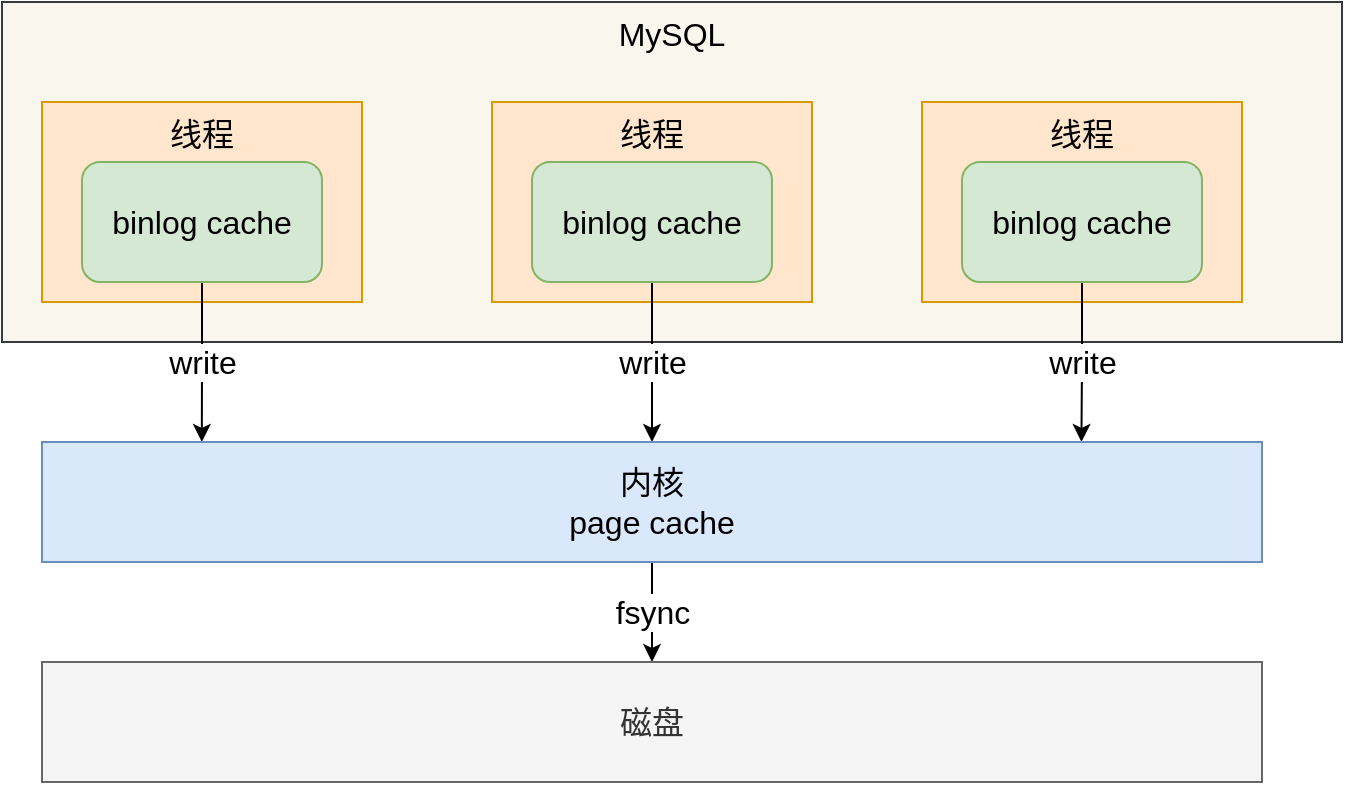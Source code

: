 <mxfile version="20.0.1" type="github">
  <diagram id="Y5NFMzPjso2iboIROrrn" name="Page-1">
    <mxGraphModel dx="916" dy="772" grid="1" gridSize="10" guides="1" tooltips="1" connect="1" arrows="1" fold="1" page="1" pageScale="1" pageWidth="827" pageHeight="1169" math="0" shadow="0">
      <root>
        <mxCell id="0" />
        <mxCell id="1" parent="0" />
        <mxCell id="0oEXbh-QknlMhhKbKPOi-15" value="MySQL" style="rounded=0;whiteSpace=wrap;html=1;fontSize=16;verticalAlign=top;fillColor=#f9f7ed;strokeColor=#36393d;" vertex="1" parent="1">
          <mxGeometry x="130" y="140" width="670" height="170" as="geometry" />
        </mxCell>
        <mxCell id="0oEXbh-QknlMhhKbKPOi-1" value="线程" style="rounded=0;whiteSpace=wrap;html=1;fontSize=16;verticalAlign=top;fillColor=#ffe6cc;strokeColor=#d79b00;" vertex="1" parent="1">
          <mxGeometry x="150" y="190" width="160" height="100" as="geometry" />
        </mxCell>
        <mxCell id="0oEXbh-QknlMhhKbKPOi-9" value="write" style="edgeStyle=orthogonalEdgeStyle;rounded=0;orthogonalLoop=1;jettySize=auto;html=1;entryX=0.131;entryY=0;entryDx=0;entryDy=0;entryPerimeter=0;fontSize=16;" edge="1" parent="1" source="0oEXbh-QknlMhhKbKPOi-2" target="0oEXbh-QknlMhhKbKPOi-7">
          <mxGeometry relative="1" as="geometry" />
        </mxCell>
        <mxCell id="0oEXbh-QknlMhhKbKPOi-2" value="binlog cache" style="rounded=1;whiteSpace=wrap;html=1;fontSize=16;fillColor=#d5e8d4;strokeColor=#82b366;" vertex="1" parent="1">
          <mxGeometry x="170" y="220" width="120" height="60" as="geometry" />
        </mxCell>
        <mxCell id="0oEXbh-QknlMhhKbKPOi-3" value="线程" style="rounded=0;whiteSpace=wrap;html=1;fontSize=16;verticalAlign=top;fillColor=#ffe6cc;strokeColor=#d79b00;" vertex="1" parent="1">
          <mxGeometry x="375" y="190" width="160" height="100" as="geometry" />
        </mxCell>
        <mxCell id="0oEXbh-QknlMhhKbKPOi-10" value="&lt;meta charset=&quot;utf-8&quot;&gt;&lt;span style=&quot;color: rgb(0, 0, 0); font-family: Helvetica; font-size: 16px; font-style: normal; font-variant-ligatures: normal; font-variant-caps: normal; font-weight: 400; letter-spacing: normal; orphans: 2; text-align: center; text-indent: 0px; text-transform: none; widows: 2; word-spacing: 0px; -webkit-text-stroke-width: 0px; background-color: rgb(255, 255, 255); text-decoration-thickness: initial; text-decoration-style: initial; text-decoration-color: initial; float: none; display: inline !important;&quot;&gt;write&lt;/span&gt;" style="edgeStyle=orthogonalEdgeStyle;rounded=0;orthogonalLoop=1;jettySize=auto;html=1;entryX=0.5;entryY=0;entryDx=0;entryDy=0;fontSize=16;" edge="1" parent="1" source="0oEXbh-QknlMhhKbKPOi-4" target="0oEXbh-QknlMhhKbKPOi-7">
          <mxGeometry relative="1" as="geometry" />
        </mxCell>
        <mxCell id="0oEXbh-QknlMhhKbKPOi-4" value="binlog cache" style="rounded=1;whiteSpace=wrap;html=1;fontSize=16;fillColor=#d5e8d4;strokeColor=#82b366;" vertex="1" parent="1">
          <mxGeometry x="395" y="220" width="120" height="60" as="geometry" />
        </mxCell>
        <mxCell id="0oEXbh-QknlMhhKbKPOi-5" value="线程" style="rounded=0;whiteSpace=wrap;html=1;fontSize=16;verticalAlign=top;fillColor=#ffe6cc;strokeColor=#d79b00;" vertex="1" parent="1">
          <mxGeometry x="590" y="190" width="160" height="100" as="geometry" />
        </mxCell>
        <mxCell id="0oEXbh-QknlMhhKbKPOi-11" value="&lt;meta charset=&quot;utf-8&quot;&gt;&lt;span style=&quot;color: rgb(0, 0, 0); font-family: Helvetica; font-size: 16px; font-style: normal; font-variant-ligatures: normal; font-variant-caps: normal; font-weight: 400; letter-spacing: normal; orphans: 2; text-align: center; text-indent: 0px; text-transform: none; widows: 2; word-spacing: 0px; -webkit-text-stroke-width: 0px; background-color: rgb(255, 255, 255); text-decoration-thickness: initial; text-decoration-style: initial; text-decoration-color: initial; float: none; display: inline !important;&quot;&gt;write&lt;/span&gt;" style="edgeStyle=orthogonalEdgeStyle;rounded=0;orthogonalLoop=1;jettySize=auto;html=1;entryX=0.852;entryY=0;entryDx=0;entryDy=0;entryPerimeter=0;fontSize=16;" edge="1" parent="1" source="0oEXbh-QknlMhhKbKPOi-6" target="0oEXbh-QknlMhhKbKPOi-7">
          <mxGeometry relative="1" as="geometry" />
        </mxCell>
        <mxCell id="0oEXbh-QknlMhhKbKPOi-6" value="binlog cache" style="rounded=1;whiteSpace=wrap;html=1;fontSize=16;fillColor=#d5e8d4;strokeColor=#82b366;" vertex="1" parent="1">
          <mxGeometry x="610" y="220" width="120" height="60" as="geometry" />
        </mxCell>
        <mxCell id="0oEXbh-QknlMhhKbKPOi-12" value="fsync" style="edgeStyle=orthogonalEdgeStyle;rounded=0;orthogonalLoop=1;jettySize=auto;html=1;entryX=0.5;entryY=0;entryDx=0;entryDy=0;fontSize=16;" edge="1" parent="1" source="0oEXbh-QknlMhhKbKPOi-7" target="0oEXbh-QknlMhhKbKPOi-8">
          <mxGeometry relative="1" as="geometry" />
        </mxCell>
        <mxCell id="0oEXbh-QknlMhhKbKPOi-7" value="内核 &lt;br&gt;page cache" style="rounded=0;whiteSpace=wrap;html=1;fontSize=16;fillColor=#dae8fc;strokeColor=#6c8ebf;" vertex="1" parent="1">
          <mxGeometry x="150" y="360" width="610" height="60" as="geometry" />
        </mxCell>
        <mxCell id="0oEXbh-QknlMhhKbKPOi-8" value="磁盘" style="rounded=0;whiteSpace=wrap;html=1;fontSize=16;fillColor=#f5f5f5;fontColor=#333333;strokeColor=#666666;" vertex="1" parent="1">
          <mxGeometry x="150" y="470" width="610" height="60" as="geometry" />
        </mxCell>
      </root>
    </mxGraphModel>
  </diagram>
</mxfile>

